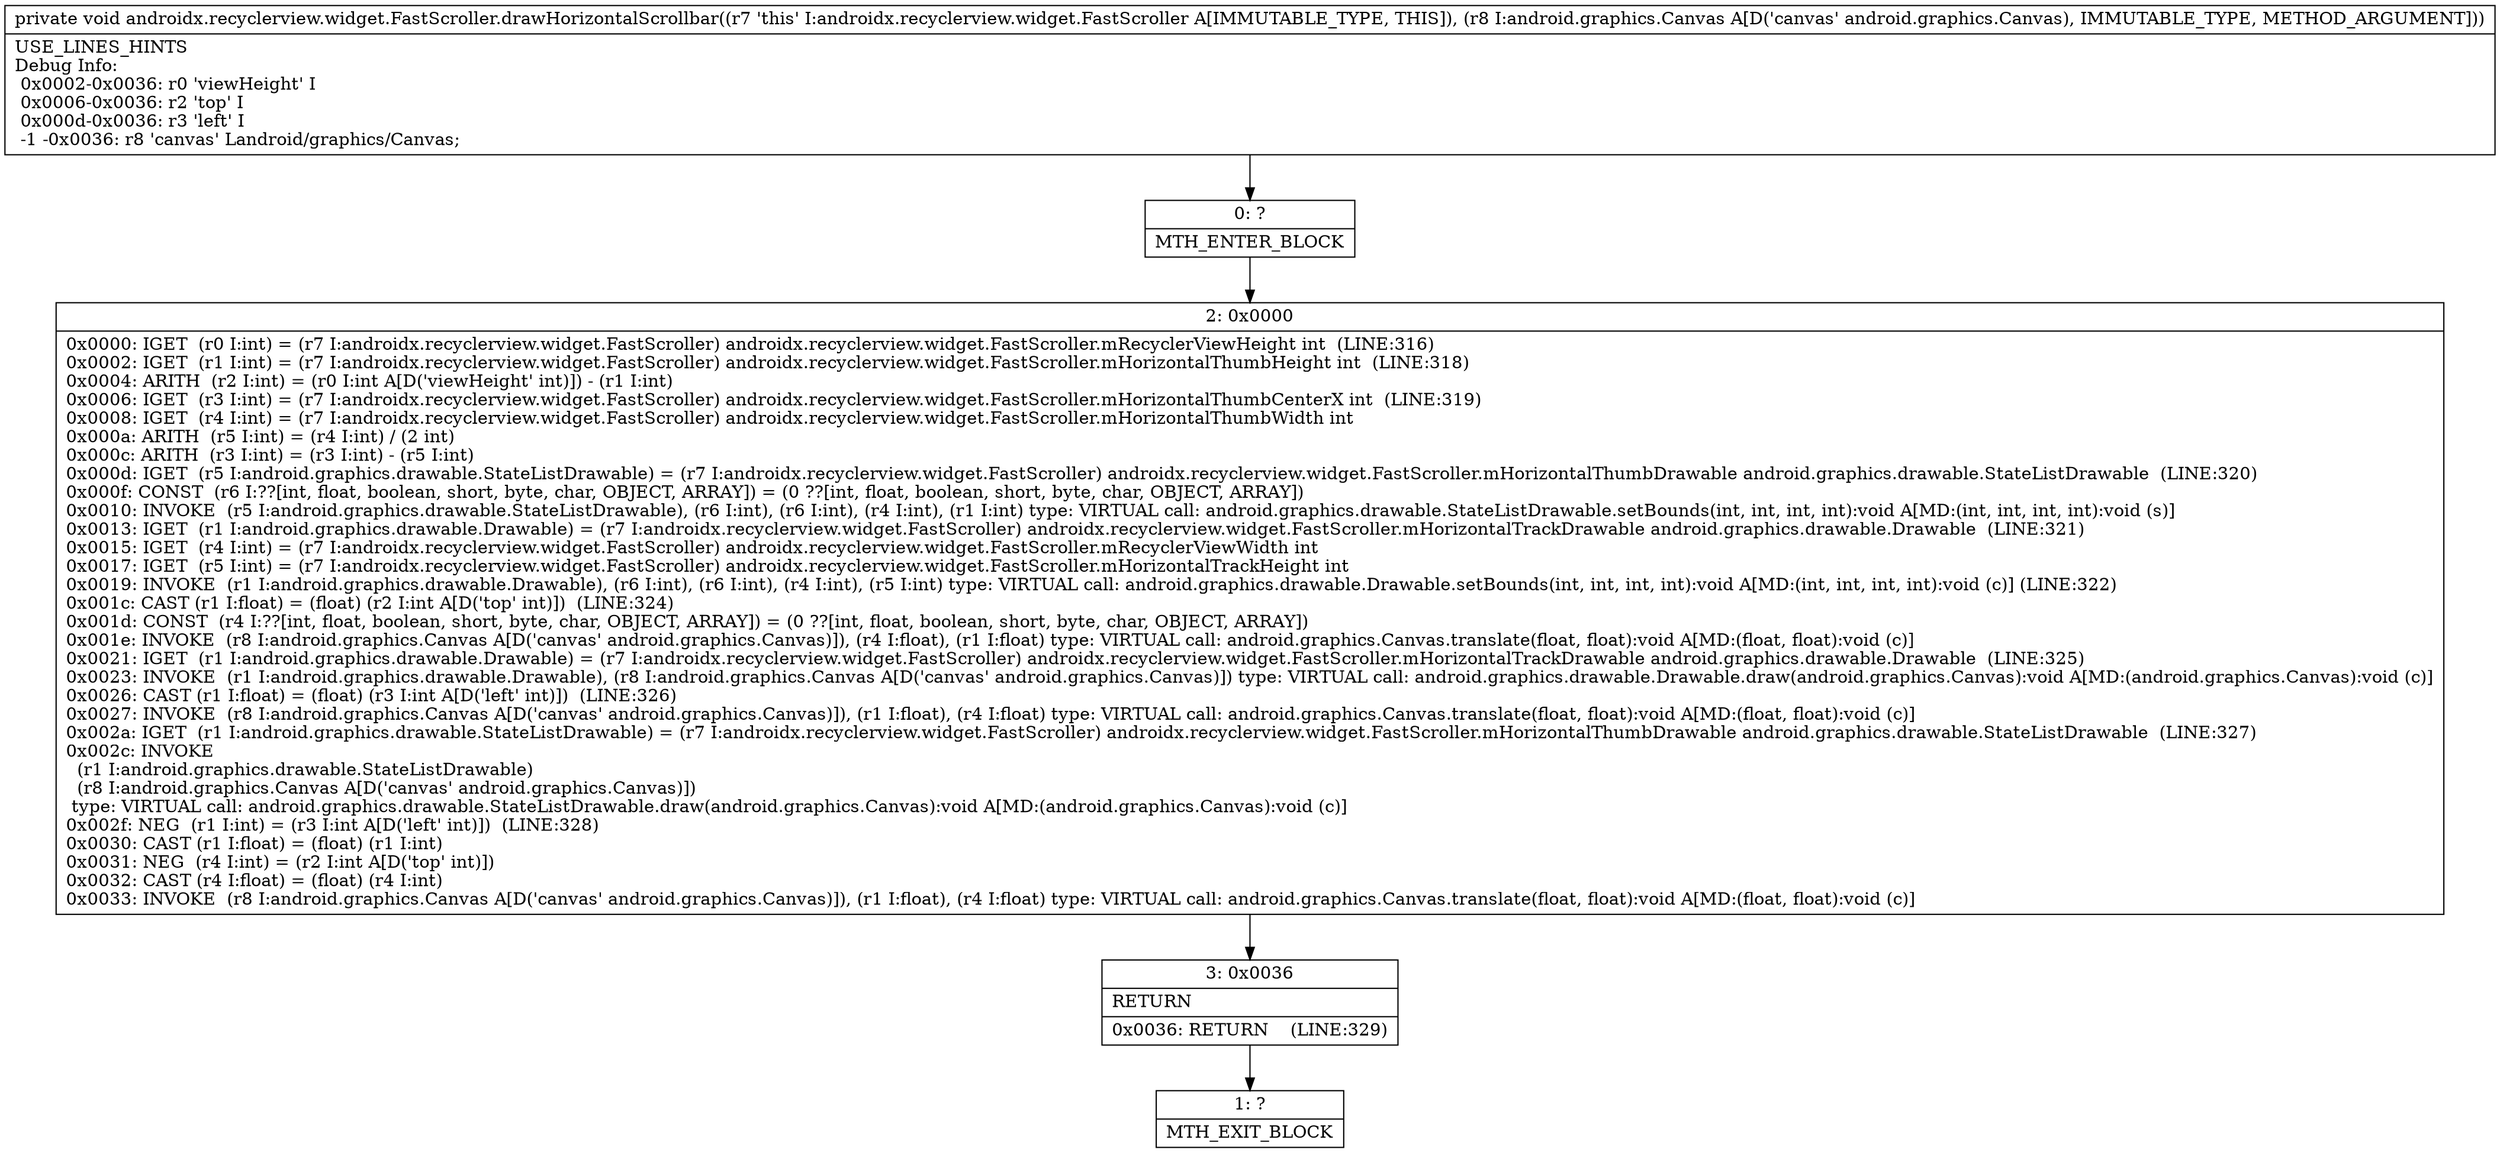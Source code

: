 digraph "CFG forandroidx.recyclerview.widget.FastScroller.drawHorizontalScrollbar(Landroid\/graphics\/Canvas;)V" {
Node_0 [shape=record,label="{0\:\ ?|MTH_ENTER_BLOCK\l}"];
Node_2 [shape=record,label="{2\:\ 0x0000|0x0000: IGET  (r0 I:int) = (r7 I:androidx.recyclerview.widget.FastScroller) androidx.recyclerview.widget.FastScroller.mRecyclerViewHeight int  (LINE:316)\l0x0002: IGET  (r1 I:int) = (r7 I:androidx.recyclerview.widget.FastScroller) androidx.recyclerview.widget.FastScroller.mHorizontalThumbHeight int  (LINE:318)\l0x0004: ARITH  (r2 I:int) = (r0 I:int A[D('viewHeight' int)]) \- (r1 I:int) \l0x0006: IGET  (r3 I:int) = (r7 I:androidx.recyclerview.widget.FastScroller) androidx.recyclerview.widget.FastScroller.mHorizontalThumbCenterX int  (LINE:319)\l0x0008: IGET  (r4 I:int) = (r7 I:androidx.recyclerview.widget.FastScroller) androidx.recyclerview.widget.FastScroller.mHorizontalThumbWidth int \l0x000a: ARITH  (r5 I:int) = (r4 I:int) \/ (2 int) \l0x000c: ARITH  (r3 I:int) = (r3 I:int) \- (r5 I:int) \l0x000d: IGET  (r5 I:android.graphics.drawable.StateListDrawable) = (r7 I:androidx.recyclerview.widget.FastScroller) androidx.recyclerview.widget.FastScroller.mHorizontalThumbDrawable android.graphics.drawable.StateListDrawable  (LINE:320)\l0x000f: CONST  (r6 I:??[int, float, boolean, short, byte, char, OBJECT, ARRAY]) = (0 ??[int, float, boolean, short, byte, char, OBJECT, ARRAY]) \l0x0010: INVOKE  (r5 I:android.graphics.drawable.StateListDrawable), (r6 I:int), (r6 I:int), (r4 I:int), (r1 I:int) type: VIRTUAL call: android.graphics.drawable.StateListDrawable.setBounds(int, int, int, int):void A[MD:(int, int, int, int):void (s)]\l0x0013: IGET  (r1 I:android.graphics.drawable.Drawable) = (r7 I:androidx.recyclerview.widget.FastScroller) androidx.recyclerview.widget.FastScroller.mHorizontalTrackDrawable android.graphics.drawable.Drawable  (LINE:321)\l0x0015: IGET  (r4 I:int) = (r7 I:androidx.recyclerview.widget.FastScroller) androidx.recyclerview.widget.FastScroller.mRecyclerViewWidth int \l0x0017: IGET  (r5 I:int) = (r7 I:androidx.recyclerview.widget.FastScroller) androidx.recyclerview.widget.FastScroller.mHorizontalTrackHeight int \l0x0019: INVOKE  (r1 I:android.graphics.drawable.Drawable), (r6 I:int), (r6 I:int), (r4 I:int), (r5 I:int) type: VIRTUAL call: android.graphics.drawable.Drawable.setBounds(int, int, int, int):void A[MD:(int, int, int, int):void (c)] (LINE:322)\l0x001c: CAST (r1 I:float) = (float) (r2 I:int A[D('top' int)])  (LINE:324)\l0x001d: CONST  (r4 I:??[int, float, boolean, short, byte, char, OBJECT, ARRAY]) = (0 ??[int, float, boolean, short, byte, char, OBJECT, ARRAY]) \l0x001e: INVOKE  (r8 I:android.graphics.Canvas A[D('canvas' android.graphics.Canvas)]), (r4 I:float), (r1 I:float) type: VIRTUAL call: android.graphics.Canvas.translate(float, float):void A[MD:(float, float):void (c)]\l0x0021: IGET  (r1 I:android.graphics.drawable.Drawable) = (r7 I:androidx.recyclerview.widget.FastScroller) androidx.recyclerview.widget.FastScroller.mHorizontalTrackDrawable android.graphics.drawable.Drawable  (LINE:325)\l0x0023: INVOKE  (r1 I:android.graphics.drawable.Drawable), (r8 I:android.graphics.Canvas A[D('canvas' android.graphics.Canvas)]) type: VIRTUAL call: android.graphics.drawable.Drawable.draw(android.graphics.Canvas):void A[MD:(android.graphics.Canvas):void (c)]\l0x0026: CAST (r1 I:float) = (float) (r3 I:int A[D('left' int)])  (LINE:326)\l0x0027: INVOKE  (r8 I:android.graphics.Canvas A[D('canvas' android.graphics.Canvas)]), (r1 I:float), (r4 I:float) type: VIRTUAL call: android.graphics.Canvas.translate(float, float):void A[MD:(float, float):void (c)]\l0x002a: IGET  (r1 I:android.graphics.drawable.StateListDrawable) = (r7 I:androidx.recyclerview.widget.FastScroller) androidx.recyclerview.widget.FastScroller.mHorizontalThumbDrawable android.graphics.drawable.StateListDrawable  (LINE:327)\l0x002c: INVOKE  \l  (r1 I:android.graphics.drawable.StateListDrawable)\l  (r8 I:android.graphics.Canvas A[D('canvas' android.graphics.Canvas)])\l type: VIRTUAL call: android.graphics.drawable.StateListDrawable.draw(android.graphics.Canvas):void A[MD:(android.graphics.Canvas):void (c)]\l0x002f: NEG  (r1 I:int) = (r3 I:int A[D('left' int)])  (LINE:328)\l0x0030: CAST (r1 I:float) = (float) (r1 I:int) \l0x0031: NEG  (r4 I:int) = (r2 I:int A[D('top' int)]) \l0x0032: CAST (r4 I:float) = (float) (r4 I:int) \l0x0033: INVOKE  (r8 I:android.graphics.Canvas A[D('canvas' android.graphics.Canvas)]), (r1 I:float), (r4 I:float) type: VIRTUAL call: android.graphics.Canvas.translate(float, float):void A[MD:(float, float):void (c)]\l}"];
Node_3 [shape=record,label="{3\:\ 0x0036|RETURN\l|0x0036: RETURN    (LINE:329)\l}"];
Node_1 [shape=record,label="{1\:\ ?|MTH_EXIT_BLOCK\l}"];
MethodNode[shape=record,label="{private void androidx.recyclerview.widget.FastScroller.drawHorizontalScrollbar((r7 'this' I:androidx.recyclerview.widget.FastScroller A[IMMUTABLE_TYPE, THIS]), (r8 I:android.graphics.Canvas A[D('canvas' android.graphics.Canvas), IMMUTABLE_TYPE, METHOD_ARGUMENT]))  | USE_LINES_HINTS\lDebug Info:\l  0x0002\-0x0036: r0 'viewHeight' I\l  0x0006\-0x0036: r2 'top' I\l  0x000d\-0x0036: r3 'left' I\l  \-1 \-0x0036: r8 'canvas' Landroid\/graphics\/Canvas;\l}"];
MethodNode -> Node_0;Node_0 -> Node_2;
Node_2 -> Node_3;
Node_3 -> Node_1;
}

